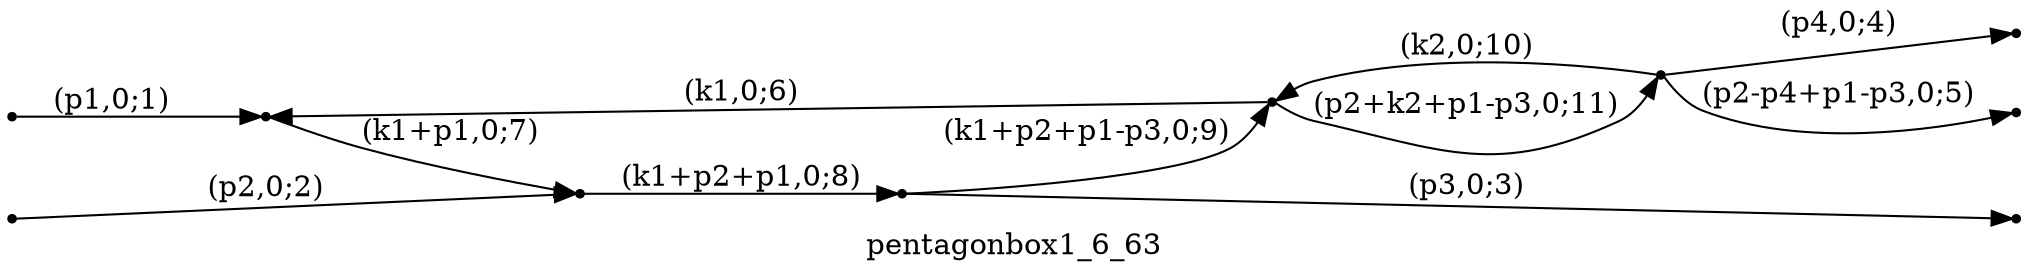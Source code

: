 digraph pentagonbox1_6_63 {
  label="pentagonbox1_6_63";
  rankdir="LR";
  subgraph edges {
    -1 -> 2 [label="(p1,0;1)"];
    -2 -> 3 [label="(p2,0;2)"];
    4 -> -3 [label="(p3,0;3)"];
    5 -> -4 [label="(p4,0;4)"];
    5 -> -5 [label="(p2-p4+p1-p3,0;5)"];
    1 -> 2 [label="(k1,0;6)"];
    2 -> 3 [label="(k1+p1,0;7)"];
    3 -> 4 [label="(k1+p2+p1,0;8)"];
    4 -> 1 [label="(k1+p2+p1-p3,0;9)"];
    5 -> 1 [label="(k2,0;10)"];
    1 -> 5 [label="(p2+k2+p1-p3,0;11)"];
  }
  subgraph incoming { rank="source"; -1; -2; }
  subgraph outgoing { rank="sink"; -3; -4; -5; }
-5 [shape=point];
-4 [shape=point];
-3 [shape=point];
-2 [shape=point];
-1 [shape=point];
1 [shape=point];
2 [shape=point];
3 [shape=point];
4 [shape=point];
5 [shape=point];
}

